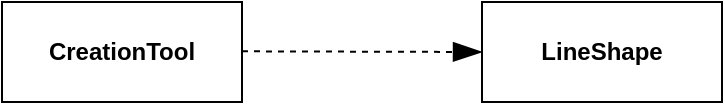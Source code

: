 <mxfile version="13.6.5">
    <diagram id="6hGFLwfOUW9BJ-s0fimq" name="Page-1">
        <mxGraphModel dx="279" dy="815" grid="1" gridSize="10" guides="1" tooltips="1" connect="1" arrows="1" fold="1" page="1" pageScale="1" pageWidth="827" pageHeight="1169" math="0" shadow="0">
            <root>
                <mxCell id="0"/>
                <mxCell id="1" parent="0"/>
                <mxCell id="2" value="&lt;p style=&quot;margin: 0px ; margin-top: 4px ; text-align: center&quot;&gt;&lt;br&gt;&lt;b&gt;LineShape&lt;/b&gt;&lt;/p&gt;" style="verticalAlign=top;align=left;overflow=fill;fontSize=12;fontFamily=Helvetica;html=1;" parent="1" vertex="1">
                    <mxGeometry x="400" y="200" width="120" height="50" as="geometry"/>
                </mxCell>
                <mxCell id="3" value="&lt;p style=&quot;margin: 0px ; margin-top: 4px ; text-align: center&quot;&gt;&lt;br&gt;&lt;b&gt;CreationTool&lt;/b&gt;&lt;/p&gt;" style="verticalAlign=top;align=left;overflow=fill;fontSize=12;fontFamily=Helvetica;html=1;" parent="1" vertex="1">
                    <mxGeometry x="160" y="200" width="120" height="50" as="geometry"/>
                </mxCell>
                <mxCell id="6" value="" style="endArrow=blockThin;dashed=1;endFill=1;endSize=12;html=1;entryX=0;entryY=0.5;entryDx=0;entryDy=0;startSize=12;" parent="1" target="2" edge="1">
                    <mxGeometry width="160" relative="1" as="geometry">
                        <mxPoint x="280" y="224.66" as="sourcePoint"/>
                        <mxPoint x="440" y="224.66" as="targetPoint"/>
                    </mxGeometry>
                </mxCell>
            </root>
        </mxGraphModel>
    </diagram>
</mxfile>